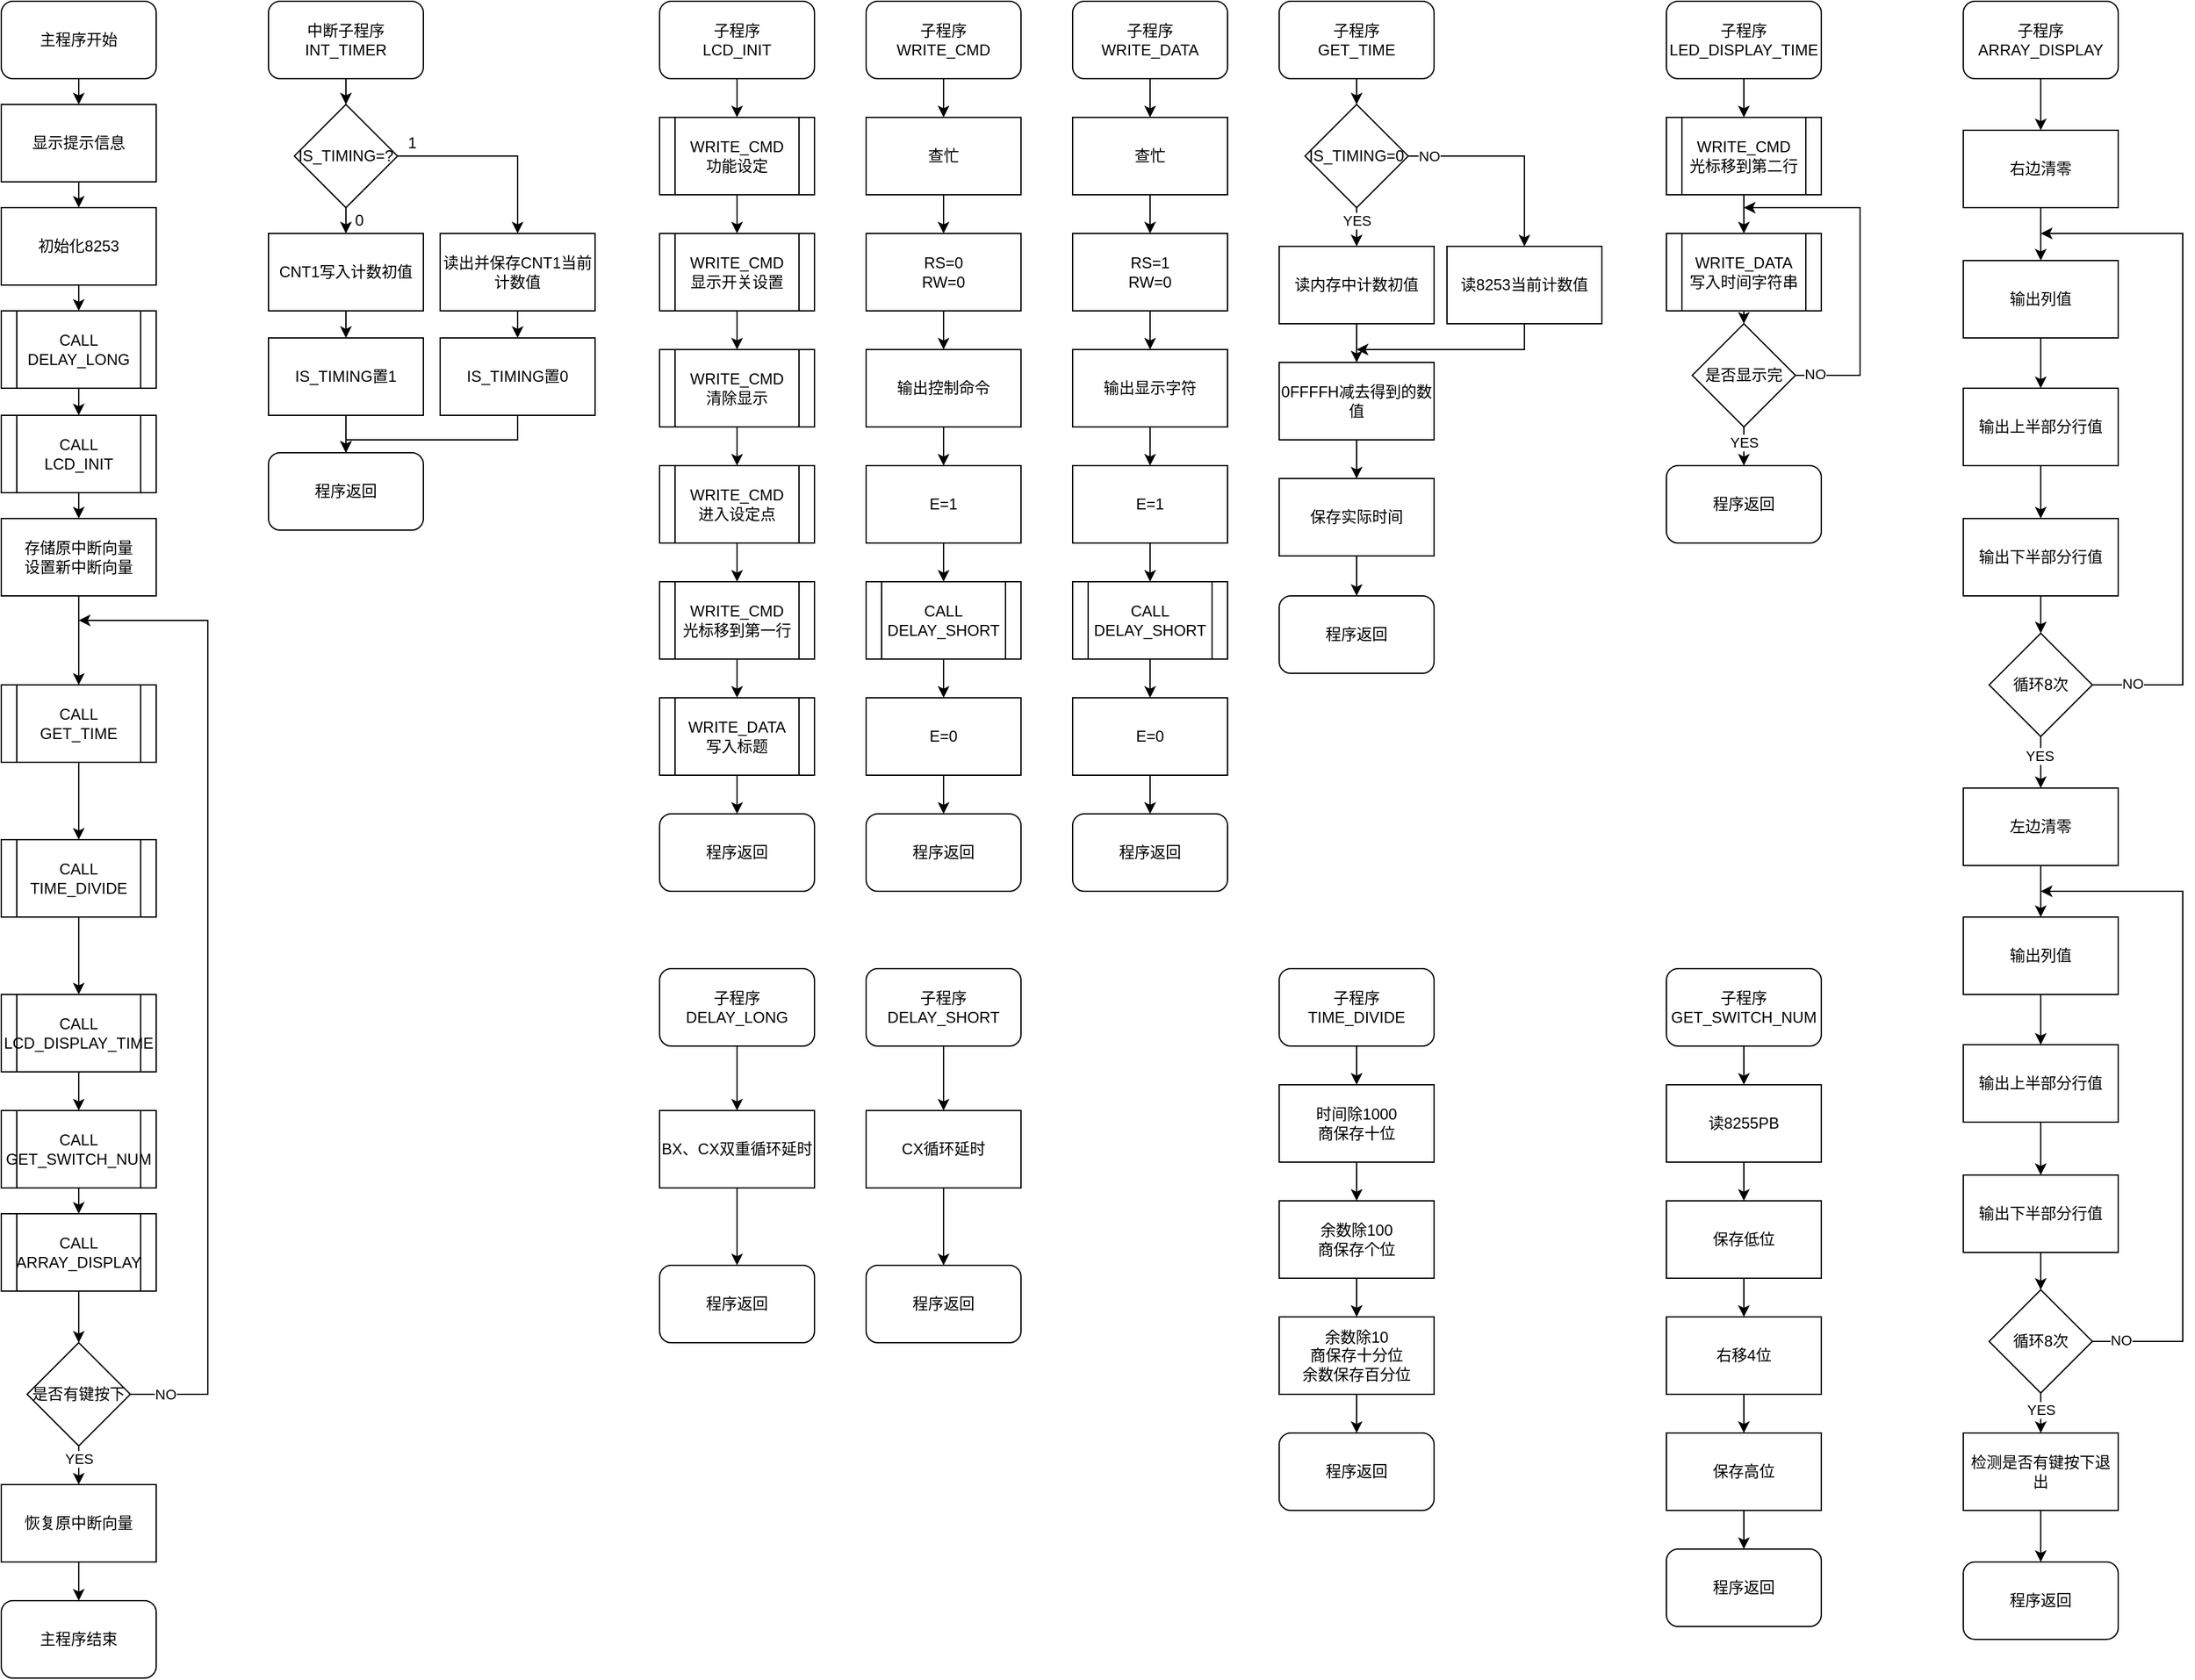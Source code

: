 <mxfile>
    <diagram id="tdLHR_q-Y1ADaZb0PNY3" name="第 1 页">
        <mxGraphModel dx="1046" dy="540" grid="1" gridSize="10" guides="1" tooltips="1" connect="1" arrows="1" fold="1" page="0" pageScale="1" pageWidth="827" pageHeight="1169" math="0" shadow="0">
            <root>
                <mxCell id="0"/>
                <mxCell id="1" parent="0"/>
                <mxCell id="116" value="" style="group" parent="1" vertex="1" connectable="0">
                    <mxGeometry x="670" y="750" width="120" height="290" as="geometry"/>
                </mxCell>
                <mxCell id="z2PgmplFq69z35TjfY-g-177" value="&lt;span&gt;子程序&lt;/span&gt;&lt;br&gt;&lt;span&gt;DELAY_SHORT&lt;/span&gt;" style="rounded=1;whiteSpace=wrap;html=1;" parent="116" vertex="1">
                    <mxGeometry width="120" height="60" as="geometry"/>
                </mxCell>
                <mxCell id="z2PgmplFq69z35TjfY-g-178" value="CX循环延时" style="rounded=0;whiteSpace=wrap;html=1;" parent="116" vertex="1">
                    <mxGeometry y="110" width="120" height="60" as="geometry"/>
                </mxCell>
                <mxCell id="z2PgmplFq69z35TjfY-g-179" style="edgeStyle=orthogonalEdgeStyle;rounded=0;orthogonalLoop=1;jettySize=auto;html=1;exitX=0.5;exitY=1;exitDx=0;exitDy=0;entryX=0.5;entryY=0;entryDx=0;entryDy=0;" parent="116" source="z2PgmplFq69z35TjfY-g-177" target="z2PgmplFq69z35TjfY-g-178" edge="1">
                    <mxGeometry relative="1" as="geometry"/>
                </mxCell>
                <mxCell id="z2PgmplFq69z35TjfY-g-182" value="&lt;span&gt;程序返回&lt;/span&gt;" style="rounded=1;whiteSpace=wrap;html=1;" parent="116" vertex="1">
                    <mxGeometry y="230" width="120" height="60" as="geometry"/>
                </mxCell>
                <mxCell id="z2PgmplFq69z35TjfY-g-183" style="edgeStyle=orthogonalEdgeStyle;rounded=0;orthogonalLoop=1;jettySize=auto;html=1;exitX=0.5;exitY=1;exitDx=0;exitDy=0;entryX=0.5;entryY=0;entryDx=0;entryDy=0;" parent="116" source="z2PgmplFq69z35TjfY-g-178" target="z2PgmplFq69z35TjfY-g-182" edge="1">
                    <mxGeometry relative="1" as="geometry"/>
                </mxCell>
                <mxCell id="117" value="" style="group" parent="1" vertex="1" connectable="0">
                    <mxGeometry x="510" y="750" width="120" height="290" as="geometry"/>
                </mxCell>
                <mxCell id="z2PgmplFq69z35TjfY-g-174" value="子程序&lt;br&gt;DELAY_LONG" style="rounded=1;whiteSpace=wrap;html=1;" parent="117" vertex="1">
                    <mxGeometry width="120" height="60" as="geometry"/>
                </mxCell>
                <mxCell id="z2PgmplFq69z35TjfY-g-175" value="BX、CX双重循环延时" style="rounded=0;whiteSpace=wrap;html=1;" parent="117" vertex="1">
                    <mxGeometry y="110" width="120" height="60" as="geometry"/>
                </mxCell>
                <mxCell id="z2PgmplFq69z35TjfY-g-176" style="edgeStyle=orthogonalEdgeStyle;rounded=0;orthogonalLoop=1;jettySize=auto;html=1;exitX=0.5;exitY=1;exitDx=0;exitDy=0;entryX=0.5;entryY=0;entryDx=0;entryDy=0;" parent="117" source="z2PgmplFq69z35TjfY-g-174" target="z2PgmplFq69z35TjfY-g-175" edge="1">
                    <mxGeometry relative="1" as="geometry"/>
                </mxCell>
                <mxCell id="z2PgmplFq69z35TjfY-g-180" value="&lt;span&gt;程序返回&lt;/span&gt;" style="rounded=1;whiteSpace=wrap;html=1;" parent="117" vertex="1">
                    <mxGeometry y="230" width="120" height="60" as="geometry"/>
                </mxCell>
                <mxCell id="z2PgmplFq69z35TjfY-g-181" style="edgeStyle=orthogonalEdgeStyle;rounded=0;orthogonalLoop=1;jettySize=auto;html=1;exitX=0.5;exitY=1;exitDx=0;exitDy=0;entryX=0.5;entryY=0;entryDx=0;entryDy=0;" parent="117" source="z2PgmplFq69z35TjfY-g-175" target="z2PgmplFq69z35TjfY-g-180" edge="1">
                    <mxGeometry relative="1" as="geometry"/>
                </mxCell>
                <mxCell id="118" value="" style="group" parent="1" vertex="1" connectable="0">
                    <mxGeometry x="990" y="750" width="120" height="420" as="geometry"/>
                </mxCell>
                <mxCell id="z2PgmplFq69z35TjfY-g-80" value="子程序&lt;br&gt;TIME_DIVIDE" style="rounded=1;whiteSpace=wrap;html=1;" parent="118" vertex="1">
                    <mxGeometry width="120" height="60" as="geometry"/>
                </mxCell>
                <mxCell id="z2PgmplFq69z35TjfY-g-81" value="时间除1000&lt;br&gt;商保存十位" style="rounded=0;whiteSpace=wrap;html=1;" parent="118" vertex="1">
                    <mxGeometry y="90" width="120" height="60" as="geometry"/>
                </mxCell>
                <mxCell id="z2PgmplFq69z35TjfY-g-82" style="edgeStyle=orthogonalEdgeStyle;rounded=0;orthogonalLoop=1;jettySize=auto;html=1;exitX=0.5;exitY=1;exitDx=0;exitDy=0;entryX=0.5;entryY=0;entryDx=0;entryDy=0;" parent="118" source="z2PgmplFq69z35TjfY-g-80" target="z2PgmplFq69z35TjfY-g-81" edge="1">
                    <mxGeometry relative="1" as="geometry"/>
                </mxCell>
                <mxCell id="z2PgmplFq69z35TjfY-g-83" value="余数除100&lt;br&gt;商保存个位" style="rounded=0;whiteSpace=wrap;html=1;" parent="118" vertex="1">
                    <mxGeometry y="180" width="120" height="60" as="geometry"/>
                </mxCell>
                <mxCell id="z2PgmplFq69z35TjfY-g-84" style="edgeStyle=orthogonalEdgeStyle;rounded=0;orthogonalLoop=1;jettySize=auto;html=1;exitX=0.5;exitY=1;exitDx=0;exitDy=0;entryX=0.5;entryY=0;entryDx=0;entryDy=0;" parent="118" source="z2PgmplFq69z35TjfY-g-81" target="z2PgmplFq69z35TjfY-g-83" edge="1">
                    <mxGeometry relative="1" as="geometry"/>
                </mxCell>
                <mxCell id="z2PgmplFq69z35TjfY-g-85" value="余数除10&lt;br&gt;商保存十分位&lt;br&gt;余数保存百分位" style="rounded=0;whiteSpace=wrap;html=1;" parent="118" vertex="1">
                    <mxGeometry y="270" width="120" height="60" as="geometry"/>
                </mxCell>
                <mxCell id="z2PgmplFq69z35TjfY-g-86" style="edgeStyle=orthogonalEdgeStyle;rounded=0;orthogonalLoop=1;jettySize=auto;html=1;exitX=0.5;exitY=1;exitDx=0;exitDy=0;entryX=0.5;entryY=0;entryDx=0;entryDy=0;" parent="118" source="z2PgmplFq69z35TjfY-g-83" target="z2PgmplFq69z35TjfY-g-85" edge="1">
                    <mxGeometry relative="1" as="geometry"/>
                </mxCell>
                <mxCell id="z2PgmplFq69z35TjfY-g-87" value="程序返回" style="rounded=1;whiteSpace=wrap;html=1;" parent="118" vertex="1">
                    <mxGeometry y="360" width="120" height="60" as="geometry"/>
                </mxCell>
                <mxCell id="z2PgmplFq69z35TjfY-g-88" style="edgeStyle=orthogonalEdgeStyle;rounded=0;orthogonalLoop=1;jettySize=auto;html=1;exitX=0.5;exitY=1;exitDx=0;exitDy=0;entryX=0.5;entryY=0;entryDx=0;entryDy=0;" parent="118" source="z2PgmplFq69z35TjfY-g-85" target="z2PgmplFq69z35TjfY-g-87" edge="1">
                    <mxGeometry relative="1" as="geometry"/>
                </mxCell>
                <mxCell id="119" value="" style="group" parent="1" vertex="1" connectable="0">
                    <mxGeometry x="1290" width="150" height="420" as="geometry"/>
                </mxCell>
                <mxCell id="z2PgmplFq69z35TjfY-g-134" value="子程序&lt;br&gt;LED_DISPLAY_TIME" style="rounded=1;whiteSpace=wrap;html=1;" parent="119" vertex="1">
                    <mxGeometry width="120" height="60" as="geometry"/>
                </mxCell>
                <mxCell id="z2PgmplFq69z35TjfY-g-135" value="&lt;span&gt;WRITE_CMD&lt;br&gt;光标移到第二行&lt;/span&gt;" style="shape=process;whiteSpace=wrap;html=1;backgroundOutline=1;" parent="119" vertex="1">
                    <mxGeometry y="90" width="120" height="60" as="geometry"/>
                </mxCell>
                <mxCell id="z2PgmplFq69z35TjfY-g-136" style="edgeStyle=orthogonalEdgeStyle;rounded=0;orthogonalLoop=1;jettySize=auto;html=1;exitX=0.5;exitY=1;exitDx=0;exitDy=0;entryX=0.5;entryY=0;entryDx=0;entryDy=0;" parent="119" source="z2PgmplFq69z35TjfY-g-134" target="z2PgmplFq69z35TjfY-g-135" edge="1">
                    <mxGeometry relative="1" as="geometry"/>
                </mxCell>
                <mxCell id="z2PgmplFq69z35TjfY-g-137" value="&lt;span&gt;WRITE_DATA&lt;br&gt;写入时间字符串&lt;/span&gt;" style="shape=process;whiteSpace=wrap;html=1;backgroundOutline=1;" parent="119" vertex="1">
                    <mxGeometry y="180" width="120" height="60" as="geometry"/>
                </mxCell>
                <mxCell id="z2PgmplFq69z35TjfY-g-138" style="edgeStyle=orthogonalEdgeStyle;rounded=0;orthogonalLoop=1;jettySize=auto;html=1;exitX=0.5;exitY=1;exitDx=0;exitDy=0;entryX=0.5;entryY=0;entryDx=0;entryDy=0;" parent="119" source="z2PgmplFq69z35TjfY-g-135" target="z2PgmplFq69z35TjfY-g-137" edge="1">
                    <mxGeometry relative="1" as="geometry"/>
                </mxCell>
                <mxCell id="z2PgmplFq69z35TjfY-g-144" style="edgeStyle=orthogonalEdgeStyle;rounded=0;orthogonalLoop=1;jettySize=auto;html=1;exitX=1;exitY=0.5;exitDx=0;exitDy=0;" parent="119" source="z2PgmplFq69z35TjfY-g-139" edge="1">
                    <mxGeometry relative="1" as="geometry">
                        <mxPoint x="60" y="160" as="targetPoint"/>
                        <Array as="points">
                            <mxPoint x="150" y="290"/>
                            <mxPoint x="150" y="160"/>
                        </Array>
                    </mxGeometry>
                </mxCell>
                <mxCell id="126" value="NO" style="edgeLabel;html=1;align=center;verticalAlign=middle;resizable=0;points=[];" vertex="1" connectable="0" parent="z2PgmplFq69z35TjfY-g-144">
                    <mxGeometry x="-0.89" y="1" relative="1" as="geometry">
                        <mxPoint as="offset"/>
                    </mxGeometry>
                </mxCell>
                <mxCell id="z2PgmplFq69z35TjfY-g-139" value="是否显示完" style="rhombus;whiteSpace=wrap;html=1;" parent="119" vertex="1">
                    <mxGeometry x="20" y="250" width="80" height="80" as="geometry"/>
                </mxCell>
                <mxCell id="z2PgmplFq69z35TjfY-g-141" style="edgeStyle=orthogonalEdgeStyle;rounded=0;orthogonalLoop=1;jettySize=auto;html=1;exitX=0.5;exitY=1;exitDx=0;exitDy=0;entryX=0.5;entryY=0;entryDx=0;entryDy=0;" parent="119" source="z2PgmplFq69z35TjfY-g-137" target="z2PgmplFq69z35TjfY-g-139" edge="1">
                    <mxGeometry relative="1" as="geometry"/>
                </mxCell>
                <mxCell id="z2PgmplFq69z35TjfY-g-140" value="&lt;span&gt;程序返回&lt;/span&gt;" style="rounded=1;whiteSpace=wrap;html=1;" parent="119" vertex="1">
                    <mxGeometry y="360" width="120" height="60" as="geometry"/>
                </mxCell>
                <mxCell id="z2PgmplFq69z35TjfY-g-142" style="edgeStyle=orthogonalEdgeStyle;rounded=0;orthogonalLoop=1;jettySize=auto;html=1;exitX=0.5;exitY=1;exitDx=0;exitDy=0;entryX=0.5;entryY=0;entryDx=0;entryDy=0;" parent="119" source="z2PgmplFq69z35TjfY-g-139" target="z2PgmplFq69z35TjfY-g-140" edge="1">
                    <mxGeometry relative="1" as="geometry"/>
                </mxCell>
                <mxCell id="z2PgmplFq69z35TjfY-g-143" value="YES" style="edgeLabel;html=1;align=center;verticalAlign=middle;resizable=0;points=[];" parent="z2PgmplFq69z35TjfY-g-142" vertex="1" connectable="0">
                    <mxGeometry x="-0.239" relative="1" as="geometry">
                        <mxPoint as="offset"/>
                    </mxGeometry>
                </mxCell>
                <mxCell id="120" value="" style="group" parent="1" vertex="1" connectable="0">
                    <mxGeometry x="990" width="250" height="521" as="geometry"/>
                </mxCell>
                <mxCell id="z2PgmplFq69z35TjfY-g-64" value="子程序&lt;br&gt;GET_TIME" style="rounded=1;whiteSpace=wrap;html=1;" parent="120" vertex="1">
                    <mxGeometry width="120" height="60" as="geometry"/>
                </mxCell>
                <mxCell id="z2PgmplFq69z35TjfY-g-65" value="&lt;span&gt;IS_TIMING=0&lt;/span&gt;" style="rhombus;whiteSpace=wrap;html=1;" parent="120" vertex="1">
                    <mxGeometry x="20" y="80" width="80" height="80" as="geometry"/>
                </mxCell>
                <mxCell id="z2PgmplFq69z35TjfY-g-66" style="edgeStyle=orthogonalEdgeStyle;rounded=0;orthogonalLoop=1;jettySize=auto;html=1;exitX=0.5;exitY=1;exitDx=0;exitDy=0;entryX=0.5;entryY=0;entryDx=0;entryDy=0;" parent="120" source="z2PgmplFq69z35TjfY-g-64" target="z2PgmplFq69z35TjfY-g-65" edge="1">
                    <mxGeometry relative="1" as="geometry"/>
                </mxCell>
                <mxCell id="z2PgmplFq69z35TjfY-g-67" value="读内存中计数初值" style="rounded=0;whiteSpace=wrap;html=1;" parent="120" vertex="1">
                    <mxGeometry y="190" width="120" height="60" as="geometry"/>
                </mxCell>
                <mxCell id="z2PgmplFq69z35TjfY-g-68" style="edgeStyle=orthogonalEdgeStyle;rounded=0;orthogonalLoop=1;jettySize=auto;html=1;exitX=0.5;exitY=1;exitDx=0;exitDy=0;entryX=0.5;entryY=0;entryDx=0;entryDy=0;" parent="120" source="z2PgmplFq69z35TjfY-g-65" target="z2PgmplFq69z35TjfY-g-67" edge="1">
                    <mxGeometry relative="1" as="geometry"/>
                </mxCell>
                <mxCell id="z2PgmplFq69z35TjfY-g-69" value="YES" style="edgeLabel;html=1;align=center;verticalAlign=middle;resizable=0;points=[];" parent="z2PgmplFq69z35TjfY-g-68" vertex="1" connectable="0">
                    <mxGeometry x="-0.328" relative="1" as="geometry">
                        <mxPoint as="offset"/>
                    </mxGeometry>
                </mxCell>
                <mxCell id="z2PgmplFq69z35TjfY-g-79" style="edgeStyle=orthogonalEdgeStyle;rounded=0;orthogonalLoop=1;jettySize=auto;html=1;exitX=0.5;exitY=1;exitDx=0;exitDy=0;" parent="120" source="z2PgmplFq69z35TjfY-g-70" edge="1">
                    <mxGeometry relative="1" as="geometry">
                        <mxPoint x="60" y="270" as="targetPoint"/>
                        <Array as="points">
                            <mxPoint x="190" y="270"/>
                        </Array>
                    </mxGeometry>
                </mxCell>
                <mxCell id="z2PgmplFq69z35TjfY-g-70" value="读8253当前计数值" style="rounded=0;whiteSpace=wrap;html=1;" parent="120" vertex="1">
                    <mxGeometry x="130" y="190" width="120" height="60" as="geometry"/>
                </mxCell>
                <mxCell id="z2PgmplFq69z35TjfY-g-71" style="edgeStyle=orthogonalEdgeStyle;rounded=0;orthogonalLoop=1;jettySize=auto;html=1;exitX=1;exitY=0.5;exitDx=0;exitDy=0;entryX=0.5;entryY=0;entryDx=0;entryDy=0;" parent="120" source="z2PgmplFq69z35TjfY-g-65" target="z2PgmplFq69z35TjfY-g-70" edge="1">
                    <mxGeometry relative="1" as="geometry"/>
                </mxCell>
                <mxCell id="z2PgmplFq69z35TjfY-g-72" value="NO" style="edgeLabel;html=1;align=center;verticalAlign=middle;resizable=0;points=[];" parent="z2PgmplFq69z35TjfY-g-71" vertex="1" connectable="0">
                    <mxGeometry x="-0.84" relative="1" as="geometry">
                        <mxPoint x="3" as="offset"/>
                    </mxGeometry>
                </mxCell>
                <mxCell id="z2PgmplFq69z35TjfY-g-73" value="0FFFFH减去得到的数值" style="rounded=0;whiteSpace=wrap;html=1;" parent="120" vertex="1">
                    <mxGeometry y="280" width="120" height="60" as="geometry"/>
                </mxCell>
                <mxCell id="z2PgmplFq69z35TjfY-g-74" style="edgeStyle=orthogonalEdgeStyle;rounded=0;orthogonalLoop=1;jettySize=auto;html=1;exitX=0.5;exitY=1;exitDx=0;exitDy=0;entryX=0.5;entryY=0;entryDx=0;entryDy=0;" parent="120" source="z2PgmplFq69z35TjfY-g-67" target="z2PgmplFq69z35TjfY-g-73" edge="1">
                    <mxGeometry relative="1" as="geometry"/>
                </mxCell>
                <mxCell id="z2PgmplFq69z35TjfY-g-75" value="保存实际时间" style="rounded=0;whiteSpace=wrap;html=1;" parent="120" vertex="1">
                    <mxGeometry y="370" width="120" height="60" as="geometry"/>
                </mxCell>
                <mxCell id="z2PgmplFq69z35TjfY-g-76" style="edgeStyle=orthogonalEdgeStyle;rounded=0;orthogonalLoop=1;jettySize=auto;html=1;exitX=0.5;exitY=1;exitDx=0;exitDy=0;entryX=0.5;entryY=0;entryDx=0;entryDy=0;" parent="120" source="z2PgmplFq69z35TjfY-g-73" target="z2PgmplFq69z35TjfY-g-75" edge="1">
                    <mxGeometry relative="1" as="geometry"/>
                </mxCell>
                <mxCell id="z2PgmplFq69z35TjfY-g-77" value="程序返回" style="rounded=1;whiteSpace=wrap;html=1;" parent="120" vertex="1">
                    <mxGeometry y="461" width="120" height="60" as="geometry"/>
                </mxCell>
                <mxCell id="z2PgmplFq69z35TjfY-g-78" style="edgeStyle=orthogonalEdgeStyle;rounded=0;orthogonalLoop=1;jettySize=auto;html=1;exitX=0.5;exitY=1;exitDx=0;exitDy=0;entryX=0.5;entryY=0;entryDx=0;entryDy=0;" parent="120" source="z2PgmplFq69z35TjfY-g-75" target="z2PgmplFq69z35TjfY-g-77" edge="1">
                    <mxGeometry relative="1" as="geometry"/>
                </mxCell>
                <mxCell id="121" value="" style="group" parent="1" vertex="1" connectable="0">
                    <mxGeometry x="207" width="253" height="410" as="geometry"/>
                </mxCell>
                <mxCell id="35" value="中断子程序&lt;br&gt;INT_TIMER" style="rounded=1;whiteSpace=wrap;html=1;" parent="121" vertex="1">
                    <mxGeometry width="120" height="60" as="geometry"/>
                </mxCell>
                <mxCell id="36" value="IS_TIMING=?" style="rhombus;whiteSpace=wrap;html=1;" parent="121" vertex="1">
                    <mxGeometry x="20" y="80" width="80" height="80" as="geometry"/>
                </mxCell>
                <mxCell id="37" style="edgeStyle=orthogonalEdgeStyle;rounded=0;orthogonalLoop=1;jettySize=auto;html=1;exitX=0.5;exitY=1;exitDx=0;exitDy=0;entryX=0.5;entryY=0;entryDx=0;entryDy=0;" parent="121" source="35" target="36" edge="1">
                    <mxGeometry relative="1" as="geometry"/>
                </mxCell>
                <mxCell id="38" value="CNT1写入计数初值" style="rounded=0;whiteSpace=wrap;html=1;" parent="121" vertex="1">
                    <mxGeometry y="180" width="120" height="60" as="geometry"/>
                </mxCell>
                <mxCell id="39" style="edgeStyle=orthogonalEdgeStyle;rounded=0;orthogonalLoop=1;jettySize=auto;html=1;exitX=0.5;exitY=1;exitDx=0;exitDy=0;entryX=0.5;entryY=0;entryDx=0;entryDy=0;" parent="121" source="36" target="38" edge="1">
                    <mxGeometry relative="1" as="geometry"/>
                </mxCell>
                <mxCell id="40" value="0" style="text;html=1;align=center;verticalAlign=middle;resizable=0;points=[];autosize=1;" parent="121" vertex="1">
                    <mxGeometry x="60" y="160" width="20" height="20" as="geometry"/>
                </mxCell>
                <mxCell id="41" value="读出并保存CNT1当前计数值" style="rounded=0;whiteSpace=wrap;html=1;" parent="121" vertex="1">
                    <mxGeometry x="133" y="180" width="120" height="60" as="geometry"/>
                </mxCell>
                <mxCell id="42" style="edgeStyle=orthogonalEdgeStyle;rounded=0;orthogonalLoop=1;jettySize=auto;html=1;exitX=1;exitY=0.5;exitDx=0;exitDy=0;entryX=0.5;entryY=0;entryDx=0;entryDy=0;" parent="121" source="36" target="41" edge="1">
                    <mxGeometry relative="1" as="geometry"/>
                </mxCell>
                <mxCell id="44" value="1" style="text;html=1;align=center;verticalAlign=middle;resizable=0;points=[];autosize=1;" parent="121" vertex="1">
                    <mxGeometry x="101" y="100" width="20" height="20" as="geometry"/>
                </mxCell>
                <mxCell id="45" value="IS_TIMING置1" style="rounded=0;whiteSpace=wrap;html=1;" parent="121" vertex="1">
                    <mxGeometry y="261" width="120" height="60" as="geometry"/>
                </mxCell>
                <mxCell id="46" style="edgeStyle=orthogonalEdgeStyle;rounded=0;orthogonalLoop=1;jettySize=auto;html=1;exitX=0.5;exitY=1;exitDx=0;exitDy=0;entryX=0.5;entryY=0;entryDx=0;entryDy=0;" parent="121" source="38" target="45" edge="1">
                    <mxGeometry relative="1" as="geometry"/>
                </mxCell>
                <mxCell id="47" value="IS_TIMING置0" style="rounded=0;whiteSpace=wrap;html=1;" parent="121" vertex="1">
                    <mxGeometry x="133" y="261" width="120" height="60" as="geometry"/>
                </mxCell>
                <mxCell id="48" style="edgeStyle=orthogonalEdgeStyle;rounded=0;orthogonalLoop=1;jettySize=auto;html=1;exitX=0.5;exitY=1;exitDx=0;exitDy=0;entryX=0.5;entryY=0;entryDx=0;entryDy=0;" parent="121" source="41" target="47" edge="1">
                    <mxGeometry relative="1" as="geometry"/>
                </mxCell>
                <mxCell id="49" value="程序返回" style="rounded=1;whiteSpace=wrap;html=1;" parent="121" vertex="1">
                    <mxGeometry y="350" width="120" height="60" as="geometry"/>
                </mxCell>
                <mxCell id="50" style="edgeStyle=orthogonalEdgeStyle;rounded=0;orthogonalLoop=1;jettySize=auto;html=1;exitX=0.5;exitY=1;exitDx=0;exitDy=0;entryX=0.5;entryY=0;entryDx=0;entryDy=0;" parent="121" source="45" target="49" edge="1">
                    <mxGeometry relative="1" as="geometry"/>
                </mxCell>
                <mxCell id="53" style="edgeStyle=orthogonalEdgeStyle;rounded=0;orthogonalLoop=1;jettySize=auto;html=1;exitX=0.5;exitY=1;exitDx=0;exitDy=0;entryX=0.5;entryY=0;entryDx=0;entryDy=0;" parent="121" source="47" target="49" edge="1">
                    <mxGeometry relative="1" as="geometry">
                        <mxPoint x="63" y="340" as="targetPoint"/>
                        <Array as="points">
                            <mxPoint x="193" y="340"/>
                            <mxPoint x="60" y="340"/>
                        </Array>
                    </mxGeometry>
                </mxCell>
                <mxCell id="122" value="" style="group" parent="1" vertex="1" connectable="0">
                    <mxGeometry width="160" height="1300" as="geometry"/>
                </mxCell>
                <mxCell id="79" value="CALL&lt;br&gt;GET_TIME" style="shape=process;whiteSpace=wrap;html=1;backgroundOutline=1;" parent="122" vertex="1">
                    <mxGeometry y="530" width="120" height="60" as="geometry"/>
                </mxCell>
                <mxCell id="81" value="CALL&lt;br&gt;TIME_DIVIDE" style="shape=process;whiteSpace=wrap;html=1;backgroundOutline=1;" parent="122" vertex="1">
                    <mxGeometry y="650" width="120" height="60" as="geometry"/>
                </mxCell>
                <mxCell id="78" style="edgeStyle=orthogonalEdgeStyle;rounded=0;orthogonalLoop=1;jettySize=auto;html=1;exitX=0.5;exitY=1;exitDx=0;exitDy=0;entryX=0.5;entryY=0;entryDx=0;entryDy=0;" parent="122" source="79" target="81" edge="1">
                    <mxGeometry relative="1" as="geometry"/>
                </mxCell>
                <mxCell id="82" value="CALL&lt;br&gt;LCD_DISPLAY_TIME" style="shape=process;whiteSpace=wrap;html=1;backgroundOutline=1;" parent="122" vertex="1">
                    <mxGeometry y="770" width="120" height="60" as="geometry"/>
                </mxCell>
                <mxCell id="80" style="edgeStyle=orthogonalEdgeStyle;rounded=0;orthogonalLoop=1;jettySize=auto;html=1;exitX=0.5;exitY=1;exitDx=0;exitDy=0;entryX=0.5;entryY=0;entryDx=0;entryDy=0;" parent="122" source="81" target="82" edge="1">
                    <mxGeometry relative="1" as="geometry"/>
                </mxCell>
                <mxCell id="2" value="主程序开始" style="rounded=1;whiteSpace=wrap;html=1;" parent="122" vertex="1">
                    <mxGeometry width="120" height="60" as="geometry"/>
                </mxCell>
                <mxCell id="3" value="显示提示信息" style="rounded=0;whiteSpace=wrap;html=1;" parent="122" vertex="1">
                    <mxGeometry y="80" width="120" height="60" as="geometry"/>
                </mxCell>
                <mxCell id="4" style="edgeStyle=orthogonalEdgeStyle;rounded=0;orthogonalLoop=1;jettySize=auto;html=1;exitX=0.5;exitY=1;exitDx=0;exitDy=0;entryX=0.5;entryY=0;entryDx=0;entryDy=0;" parent="122" source="2" target="3" edge="1">
                    <mxGeometry as="geometry"/>
                </mxCell>
                <mxCell id="5" value="初始化8253" style="rounded=0;whiteSpace=wrap;html=1;" parent="122" vertex="1">
                    <mxGeometry y="160" width="120" height="60" as="geometry"/>
                </mxCell>
                <mxCell id="6" style="edgeStyle=orthogonalEdgeStyle;rounded=0;orthogonalLoop=1;jettySize=auto;html=1;exitX=0.5;exitY=1;exitDx=0;exitDy=0;entryX=0.5;entryY=0;entryDx=0;entryDy=0;" parent="122" source="3" target="5" edge="1">
                    <mxGeometry as="geometry"/>
                </mxCell>
                <mxCell id="7" value="CALL&lt;br&gt;LCD_INIT" style="shape=process;whiteSpace=wrap;html=1;backgroundOutline=1;" parent="122" vertex="1">
                    <mxGeometry y="321" width="120" height="60" as="geometry"/>
                </mxCell>
                <mxCell id="9" value="存储原中断向量&lt;br&gt;设置新中断向量" style="rounded=0;whiteSpace=wrap;html=1;" parent="122" vertex="1">
                    <mxGeometry y="401" width="120" height="60" as="geometry"/>
                </mxCell>
                <mxCell id="10" style="edgeStyle=orthogonalEdgeStyle;rounded=0;orthogonalLoop=1;jettySize=auto;html=1;exitX=0.5;exitY=1;exitDx=0;exitDy=0;entryX=0.5;entryY=0;entryDx=0;entryDy=0;" parent="122" source="7" target="9" edge="1">
                    <mxGeometry as="geometry"/>
                </mxCell>
                <mxCell id="17" style="edgeStyle=orthogonalEdgeStyle;rounded=0;orthogonalLoop=1;jettySize=auto;html=1;exitX=0.5;exitY=1;exitDx=0;exitDy=0;entryX=0.5;entryY=0;entryDx=0;entryDy=0;" parent="122" source="13" target="7" edge="1">
                    <mxGeometry as="geometry"/>
                </mxCell>
                <mxCell id="13" value="CALL&lt;br&gt;DELAY_LONG" style="shape=process;whiteSpace=wrap;html=1;backgroundOutline=1;" parent="122" vertex="1">
                    <mxGeometry y="240" width="120" height="60" as="geometry"/>
                </mxCell>
                <mxCell id="16" style="edgeStyle=orthogonalEdgeStyle;rounded=0;orthogonalLoop=1;jettySize=auto;html=1;exitX=0.5;exitY=1;exitDx=0;exitDy=0;entryX=0.5;entryY=0;entryDx=0;entryDy=0;" parent="122" source="5" target="13" edge="1">
                    <mxGeometry as="geometry"/>
                </mxCell>
                <mxCell id="22" value="&lt;span&gt;CALL&lt;br&gt;GET_SWITCH_NUM&lt;br&gt;&lt;/span&gt;" style="shape=process;whiteSpace=wrap;html=1;backgroundOutline=1;" parent="122" vertex="1">
                    <mxGeometry y="860" width="120" height="60" as="geometry"/>
                </mxCell>
                <mxCell id="83" style="edgeStyle=orthogonalEdgeStyle;rounded=0;orthogonalLoop=1;jettySize=auto;html=1;exitX=0.5;exitY=1;exitDx=0;exitDy=0;entryX=0.5;entryY=0;entryDx=0;entryDy=0;" parent="122" source="82" target="22" edge="1">
                    <mxGeometry relative="1" as="geometry"/>
                </mxCell>
                <mxCell id="12" style="edgeStyle=orthogonalEdgeStyle;rounded=0;orthogonalLoop=1;jettySize=auto;html=1;exitX=0.5;exitY=1;exitDx=0;exitDy=0;entryX=0.5;entryY=0;entryDx=0;entryDy=0;" parent="122" source="9" target="79" edge="1">
                    <mxGeometry as="geometry">
                        <mxPoint x="60" y="520" as="targetPoint"/>
                    </mxGeometry>
                </mxCell>
                <mxCell id="24" value="CALL&lt;span&gt;&lt;br&gt;ARRAY_DISPLAY&lt;br&gt;&lt;/span&gt;" style="shape=process;whiteSpace=wrap;html=1;backgroundOutline=1;" parent="122" vertex="1">
                    <mxGeometry y="940" width="120" height="60" as="geometry"/>
                </mxCell>
                <mxCell id="25" style="edgeStyle=orthogonalEdgeStyle;rounded=0;orthogonalLoop=1;jettySize=auto;html=1;exitX=0.5;exitY=1;exitDx=0;exitDy=0;entryX=0.5;entryY=0;entryDx=0;entryDy=0;" parent="122" source="22" target="24" edge="1">
                    <mxGeometry y="350" as="geometry"/>
                </mxCell>
                <mxCell id="33" style="edgeStyle=orthogonalEdgeStyle;rounded=0;orthogonalLoop=1;jettySize=auto;html=1;exitX=1;exitY=0.5;exitDx=0;exitDy=0;" parent="122" source="26" edge="1">
                    <mxGeometry as="geometry">
                        <mxPoint x="60" y="480" as="targetPoint"/>
                        <Array as="points">
                            <mxPoint x="160" y="1080"/>
                            <mxPoint x="160" y="480"/>
                        </Array>
                    </mxGeometry>
                </mxCell>
                <mxCell id="34" value="NO" style="edgeLabel;html=1;align=center;verticalAlign=middle;resizable=0;points=[];" parent="33" vertex="1" connectable="0">
                    <mxGeometry x="-0.93" relative="1" as="geometry">
                        <mxPoint as="offset"/>
                    </mxGeometry>
                </mxCell>
                <mxCell id="26" value="是否有键按下" style="rhombus;whiteSpace=wrap;html=1;" parent="122" vertex="1">
                    <mxGeometry x="20" y="1040" width="80" height="80" as="geometry"/>
                </mxCell>
                <mxCell id="27" style="edgeStyle=orthogonalEdgeStyle;rounded=0;orthogonalLoop=1;jettySize=auto;html=1;exitX=0.5;exitY=1;exitDx=0;exitDy=0;entryX=0.5;entryY=0;entryDx=0;entryDy=0;" parent="122" source="24" target="26" edge="1">
                    <mxGeometry y="350" as="geometry"/>
                </mxCell>
                <mxCell id="28" value="恢复原中断向量" style="rounded=0;whiteSpace=wrap;html=1;" parent="122" vertex="1">
                    <mxGeometry y="1150" width="120" height="60" as="geometry"/>
                </mxCell>
                <mxCell id="29" style="edgeStyle=orthogonalEdgeStyle;rounded=0;orthogonalLoop=1;jettySize=auto;html=1;exitX=0.5;exitY=1;exitDx=0;exitDy=0;entryX=0.5;entryY=0;entryDx=0;entryDy=0;" parent="122" source="26" target="28" edge="1">
                    <mxGeometry y="350" as="geometry">
                        <Array as="points">
                            <mxPoint x="60" y="1130"/>
                            <mxPoint x="60" y="1130"/>
                        </Array>
                    </mxGeometry>
                </mxCell>
                <mxCell id="30" value="YES" style="edgeLabel;html=1;align=center;verticalAlign=middle;resizable=0;points=[];" parent="29" vertex="1" connectable="0">
                    <mxGeometry x="-0.338" relative="1" as="geometry">
                        <mxPoint as="offset"/>
                    </mxGeometry>
                </mxCell>
                <mxCell id="31" value="主程序结束" style="rounded=1;whiteSpace=wrap;html=1;" parent="122" vertex="1">
                    <mxGeometry y="1240" width="120" height="60" as="geometry"/>
                </mxCell>
                <mxCell id="32" style="edgeStyle=orthogonalEdgeStyle;rounded=0;orthogonalLoop=1;jettySize=auto;html=1;exitX=0.5;exitY=1;exitDx=0;exitDy=0;entryX=0.5;entryY=0;entryDx=0;entryDy=0;" parent="122" source="28" target="31" edge="1">
                    <mxGeometry y="350" as="geometry"/>
                </mxCell>
                <mxCell id="123" value="" style="group" parent="1" vertex="1" connectable="0">
                    <mxGeometry x="510" width="440" height="690" as="geometry"/>
                </mxCell>
                <mxCell id="z2PgmplFq69z35TjfY-g-89" value="子程序&lt;br&gt;LCD_INIT" style="rounded=1;whiteSpace=wrap;html=1;" parent="123" vertex="1">
                    <mxGeometry width="120" height="60" as="geometry"/>
                </mxCell>
                <mxCell id="z2PgmplFq69z35TjfY-g-90" value="WRITE_CMD&lt;br&gt;功能设定" style="shape=process;whiteSpace=wrap;html=1;backgroundOutline=1;" parent="123" vertex="1">
                    <mxGeometry y="90" width="120" height="60" as="geometry"/>
                </mxCell>
                <mxCell id="z2PgmplFq69z35TjfY-g-91" style="edgeStyle=orthogonalEdgeStyle;rounded=0;orthogonalLoop=1;jettySize=auto;html=1;exitX=0.5;exitY=1;exitDx=0;exitDy=0;entryX=0.5;entryY=0;entryDx=0;entryDy=0;" parent="123" source="z2PgmplFq69z35TjfY-g-89" target="z2PgmplFq69z35TjfY-g-90" edge="1">
                    <mxGeometry relative="1" as="geometry"/>
                </mxCell>
                <mxCell id="z2PgmplFq69z35TjfY-g-92" value="&lt;span&gt;WRITE_CMD&lt;br&gt;显示开关设置&lt;br&gt;&lt;/span&gt;" style="shape=process;whiteSpace=wrap;html=1;backgroundOutline=1;" parent="123" vertex="1">
                    <mxGeometry y="180" width="120" height="60" as="geometry"/>
                </mxCell>
                <mxCell id="z2PgmplFq69z35TjfY-g-93" style="edgeStyle=orthogonalEdgeStyle;rounded=0;orthogonalLoop=1;jettySize=auto;html=1;exitX=0.5;exitY=1;exitDx=0;exitDy=0;entryX=0.5;entryY=0;entryDx=0;entryDy=0;" parent="123" source="z2PgmplFq69z35TjfY-g-90" target="z2PgmplFq69z35TjfY-g-92" edge="1">
                    <mxGeometry relative="1" as="geometry"/>
                </mxCell>
                <mxCell id="z2PgmplFq69z35TjfY-g-94" value="&lt;span&gt;WRITE_CMD&lt;br&gt;清除显示&lt;br&gt;&lt;/span&gt;" style="shape=process;whiteSpace=wrap;html=1;backgroundOutline=1;" parent="123" vertex="1">
                    <mxGeometry y="270" width="120" height="60" as="geometry"/>
                </mxCell>
                <mxCell id="z2PgmplFq69z35TjfY-g-95" style="edgeStyle=orthogonalEdgeStyle;rounded=0;orthogonalLoop=1;jettySize=auto;html=1;exitX=0.5;exitY=1;exitDx=0;exitDy=0;entryX=0.5;entryY=0;entryDx=0;entryDy=0;" parent="123" source="z2PgmplFq69z35TjfY-g-92" target="z2PgmplFq69z35TjfY-g-94" edge="1">
                    <mxGeometry relative="1" as="geometry"/>
                </mxCell>
                <mxCell id="z2PgmplFq69z35TjfY-g-96" value="&lt;span&gt;WRITE_CMD&lt;br&gt;进入设定点&lt;br&gt;&lt;/span&gt;" style="shape=process;whiteSpace=wrap;html=1;backgroundOutline=1;" parent="123" vertex="1">
                    <mxGeometry y="360" width="120" height="60" as="geometry"/>
                </mxCell>
                <mxCell id="z2PgmplFq69z35TjfY-g-97" style="edgeStyle=orthogonalEdgeStyle;rounded=0;orthogonalLoop=1;jettySize=auto;html=1;exitX=0.5;exitY=1;exitDx=0;exitDy=0;entryX=0.5;entryY=0;entryDx=0;entryDy=0;" parent="123" source="z2PgmplFq69z35TjfY-g-94" target="z2PgmplFq69z35TjfY-g-96" edge="1">
                    <mxGeometry relative="1" as="geometry"/>
                </mxCell>
                <mxCell id="z2PgmplFq69z35TjfY-g-98" value="&lt;span&gt;WRITE_CMD&lt;br&gt;光标移到第一行&lt;br&gt;&lt;/span&gt;" style="shape=process;whiteSpace=wrap;html=1;backgroundOutline=1;" parent="123" vertex="1">
                    <mxGeometry y="450" width="120" height="60" as="geometry"/>
                </mxCell>
                <mxCell id="z2PgmplFq69z35TjfY-g-99" style="edgeStyle=orthogonalEdgeStyle;rounded=0;orthogonalLoop=1;jettySize=auto;html=1;exitX=0.5;exitY=1;exitDx=0;exitDy=0;entryX=0.5;entryY=0;entryDx=0;entryDy=0;" parent="123" source="z2PgmplFq69z35TjfY-g-96" target="z2PgmplFq69z35TjfY-g-98" edge="1">
                    <mxGeometry relative="1" as="geometry"/>
                </mxCell>
                <mxCell id="z2PgmplFq69z35TjfY-g-100" value="&lt;span&gt;WRITE_DATA&lt;br&gt;写入标题&lt;br&gt;&lt;/span&gt;" style="shape=process;whiteSpace=wrap;html=1;backgroundOutline=1;" parent="123" vertex="1">
                    <mxGeometry y="540" width="120" height="60" as="geometry"/>
                </mxCell>
                <mxCell id="z2PgmplFq69z35TjfY-g-101" style="edgeStyle=orthogonalEdgeStyle;rounded=0;orthogonalLoop=1;jettySize=auto;html=1;exitX=0.5;exitY=1;exitDx=0;exitDy=0;entryX=0.5;entryY=0;entryDx=0;entryDy=0;" parent="123" source="z2PgmplFq69z35TjfY-g-98" target="z2PgmplFq69z35TjfY-g-100" edge="1">
                    <mxGeometry relative="1" as="geometry"/>
                </mxCell>
                <mxCell id="z2PgmplFq69z35TjfY-g-102" value="程序返回" style="rounded=1;whiteSpace=wrap;html=1;" parent="123" vertex="1">
                    <mxGeometry y="630" width="120" height="60" as="geometry"/>
                </mxCell>
                <mxCell id="z2PgmplFq69z35TjfY-g-103" style="edgeStyle=orthogonalEdgeStyle;rounded=0;orthogonalLoop=1;jettySize=auto;html=1;exitX=0.5;exitY=1;exitDx=0;exitDy=0;entryX=0.5;entryY=0;entryDx=0;entryDy=0;" parent="123" source="z2PgmplFq69z35TjfY-g-100" target="z2PgmplFq69z35TjfY-g-102" edge="1">
                    <mxGeometry relative="1" as="geometry"/>
                </mxCell>
                <mxCell id="z2PgmplFq69z35TjfY-g-104" value="子程序&lt;br&gt;WRITE_CMD" style="rounded=1;whiteSpace=wrap;html=1;" parent="123" vertex="1">
                    <mxGeometry x="160" width="120" height="60" as="geometry"/>
                </mxCell>
                <mxCell id="z2PgmplFq69z35TjfY-g-107" value="RS=0&lt;br&gt;RW=0" style="rounded=0;whiteSpace=wrap;html=1;" parent="123" vertex="1">
                    <mxGeometry x="160" y="180" width="120" height="60" as="geometry"/>
                </mxCell>
                <mxCell id="z2PgmplFq69z35TjfY-g-109" value="输出控制命令" style="rounded=0;whiteSpace=wrap;html=1;" parent="123" vertex="1">
                    <mxGeometry x="160" y="270" width="120" height="60" as="geometry"/>
                </mxCell>
                <mxCell id="z2PgmplFq69z35TjfY-g-110" style="edgeStyle=orthogonalEdgeStyle;rounded=0;orthogonalLoop=1;jettySize=auto;html=1;exitX=0.5;exitY=1;exitDx=0;exitDy=0;entryX=0.5;entryY=0;entryDx=0;entryDy=0;" parent="123" source="z2PgmplFq69z35TjfY-g-107" target="z2PgmplFq69z35TjfY-g-109" edge="1">
                    <mxGeometry relative="1" as="geometry"/>
                </mxCell>
                <mxCell id="z2PgmplFq69z35TjfY-g-111" value="E=1" style="rounded=0;whiteSpace=wrap;html=1;" parent="123" vertex="1">
                    <mxGeometry x="160" y="360" width="120" height="60" as="geometry"/>
                </mxCell>
                <mxCell id="z2PgmplFq69z35TjfY-g-112" style="edgeStyle=orthogonalEdgeStyle;rounded=0;orthogonalLoop=1;jettySize=auto;html=1;exitX=0.5;exitY=1;exitDx=0;exitDy=0;entryX=0.5;entryY=0;entryDx=0;entryDy=0;" parent="123" source="z2PgmplFq69z35TjfY-g-109" target="z2PgmplFq69z35TjfY-g-111" edge="1">
                    <mxGeometry relative="1" as="geometry"/>
                </mxCell>
                <mxCell id="z2PgmplFq69z35TjfY-g-113" value="CALL&lt;br&gt;DELAY_SHORT" style="shape=process;whiteSpace=wrap;html=1;backgroundOutline=1;" parent="123" vertex="1">
                    <mxGeometry x="160" y="450" width="120" height="60" as="geometry"/>
                </mxCell>
                <mxCell id="z2PgmplFq69z35TjfY-g-114" style="edgeStyle=orthogonalEdgeStyle;rounded=0;orthogonalLoop=1;jettySize=auto;html=1;exitX=0.5;exitY=1;exitDx=0;exitDy=0;entryX=0.5;entryY=0;entryDx=0;entryDy=0;" parent="123" source="z2PgmplFq69z35TjfY-g-111" target="z2PgmplFq69z35TjfY-g-113" edge="1">
                    <mxGeometry relative="1" as="geometry"/>
                </mxCell>
                <mxCell id="z2PgmplFq69z35TjfY-g-115" value="E=0" style="rounded=0;whiteSpace=wrap;html=1;" parent="123" vertex="1">
                    <mxGeometry x="160" y="540" width="120" height="60" as="geometry"/>
                </mxCell>
                <mxCell id="z2PgmplFq69z35TjfY-g-116" style="edgeStyle=orthogonalEdgeStyle;rounded=0;orthogonalLoop=1;jettySize=auto;html=1;exitX=0.5;exitY=1;exitDx=0;exitDy=0;entryX=0.5;entryY=0;entryDx=0;entryDy=0;" parent="123" source="z2PgmplFq69z35TjfY-g-113" target="z2PgmplFq69z35TjfY-g-115" edge="1">
                    <mxGeometry relative="1" as="geometry"/>
                </mxCell>
                <mxCell id="z2PgmplFq69z35TjfY-g-117" value="&lt;span&gt;程序返回&lt;/span&gt;" style="rounded=1;whiteSpace=wrap;html=1;" parent="123" vertex="1">
                    <mxGeometry x="160" y="630" width="120" height="60" as="geometry"/>
                </mxCell>
                <mxCell id="z2PgmplFq69z35TjfY-g-118" style="edgeStyle=orthogonalEdgeStyle;rounded=0;orthogonalLoop=1;jettySize=auto;html=1;exitX=0.5;exitY=1;exitDx=0;exitDy=0;entryX=0.5;entryY=0;entryDx=0;entryDy=0;" parent="123" source="z2PgmplFq69z35TjfY-g-115" target="z2PgmplFq69z35TjfY-g-117" edge="1">
                    <mxGeometry relative="1" as="geometry"/>
                </mxCell>
                <mxCell id="z2PgmplFq69z35TjfY-g-120" value="子程序&lt;br&gt;WRITE_DATA" style="rounded=1;whiteSpace=wrap;html=1;" parent="123" vertex="1">
                    <mxGeometry x="320" width="120" height="60" as="geometry"/>
                </mxCell>
                <mxCell id="z2PgmplFq69z35TjfY-g-124" value="RS=1&lt;br&gt;RW=0" style="rounded=0;whiteSpace=wrap;html=1;" parent="123" vertex="1">
                    <mxGeometry x="320" y="180" width="120" height="60" as="geometry"/>
                </mxCell>
                <mxCell id="z2PgmplFq69z35TjfY-g-126" value="输出显示字符" style="rounded=0;whiteSpace=wrap;html=1;" parent="123" vertex="1">
                    <mxGeometry x="320" y="270" width="120" height="60" as="geometry"/>
                </mxCell>
                <mxCell id="z2PgmplFq69z35TjfY-g-123" style="edgeStyle=orthogonalEdgeStyle;rounded=0;orthogonalLoop=1;jettySize=auto;html=1;exitX=0.5;exitY=1;exitDx=0;exitDy=0;entryX=0.5;entryY=0;entryDx=0;entryDy=0;" parent="123" source="z2PgmplFq69z35TjfY-g-124" target="z2PgmplFq69z35TjfY-g-126" edge="1">
                    <mxGeometry relative="1" as="geometry"/>
                </mxCell>
                <mxCell id="z2PgmplFq69z35TjfY-g-128" value="E=1" style="rounded=0;whiteSpace=wrap;html=1;" parent="123" vertex="1">
                    <mxGeometry x="320" y="360" width="120" height="60" as="geometry"/>
                </mxCell>
                <mxCell id="z2PgmplFq69z35TjfY-g-125" style="edgeStyle=orthogonalEdgeStyle;rounded=0;orthogonalLoop=1;jettySize=auto;html=1;exitX=0.5;exitY=1;exitDx=0;exitDy=0;entryX=0.5;entryY=0;entryDx=0;entryDy=0;" parent="123" source="z2PgmplFq69z35TjfY-g-126" target="z2PgmplFq69z35TjfY-g-128" edge="1">
                    <mxGeometry relative="1" as="geometry"/>
                </mxCell>
                <mxCell id="z2PgmplFq69z35TjfY-g-130" value="CALL&lt;br&gt;DELAY_SHORT" style="shape=process;whiteSpace=wrap;html=1;backgroundOutline=1;" parent="123" vertex="1">
                    <mxGeometry x="320" y="450" width="120" height="60" as="geometry"/>
                </mxCell>
                <mxCell id="z2PgmplFq69z35TjfY-g-127" style="edgeStyle=orthogonalEdgeStyle;rounded=0;orthogonalLoop=1;jettySize=auto;html=1;exitX=0.5;exitY=1;exitDx=0;exitDy=0;entryX=0.5;entryY=0;entryDx=0;entryDy=0;" parent="123" source="z2PgmplFq69z35TjfY-g-128" target="z2PgmplFq69z35TjfY-g-130" edge="1">
                    <mxGeometry relative="1" as="geometry"/>
                </mxCell>
                <mxCell id="z2PgmplFq69z35TjfY-g-132" value="E=0" style="rounded=0;whiteSpace=wrap;html=1;" parent="123" vertex="1">
                    <mxGeometry x="320" y="540" width="120" height="60" as="geometry"/>
                </mxCell>
                <mxCell id="z2PgmplFq69z35TjfY-g-129" style="edgeStyle=orthogonalEdgeStyle;rounded=0;orthogonalLoop=1;jettySize=auto;html=1;exitX=0.5;exitY=1;exitDx=0;exitDy=0;entryX=0.5;entryY=0;entryDx=0;entryDy=0;" parent="123" source="z2PgmplFq69z35TjfY-g-130" target="z2PgmplFq69z35TjfY-g-132" edge="1">
                    <mxGeometry relative="1" as="geometry"/>
                </mxCell>
                <mxCell id="z2PgmplFq69z35TjfY-g-133" value="&lt;span&gt;程序返回&lt;/span&gt;" style="rounded=1;whiteSpace=wrap;html=1;" parent="123" vertex="1">
                    <mxGeometry x="320" y="630" width="120" height="60" as="geometry"/>
                </mxCell>
                <mxCell id="z2PgmplFq69z35TjfY-g-131" style="edgeStyle=orthogonalEdgeStyle;rounded=0;orthogonalLoop=1;jettySize=auto;html=1;exitX=0.5;exitY=1;exitDx=0;exitDy=0;entryX=0.5;entryY=0;entryDx=0;entryDy=0;" parent="123" source="z2PgmplFq69z35TjfY-g-132" target="z2PgmplFq69z35TjfY-g-133" edge="1">
                    <mxGeometry relative="1" as="geometry"/>
                </mxCell>
                <mxCell id="66" style="edgeStyle=orthogonalEdgeStyle;rounded=0;orthogonalLoop=1;jettySize=auto;html=1;exitX=0.5;exitY=1;exitDx=0;exitDy=0;entryX=0.5;entryY=0;entryDx=0;entryDy=0;" parent="123" source="64" target="z2PgmplFq69z35TjfY-g-107" edge="1">
                    <mxGeometry relative="1" as="geometry"/>
                </mxCell>
                <mxCell id="64" value="查忙" style="rounded=0;whiteSpace=wrap;html=1;" parent="123" vertex="1">
                    <mxGeometry x="160" y="90" width="120" height="60" as="geometry"/>
                </mxCell>
                <mxCell id="65" style="edgeStyle=orthogonalEdgeStyle;rounded=0;orthogonalLoop=1;jettySize=auto;html=1;exitX=0.5;exitY=1;exitDx=0;exitDy=0;entryX=0.5;entryY=0;entryDx=0;entryDy=0;" parent="123" source="z2PgmplFq69z35TjfY-g-104" target="64" edge="1">
                    <mxGeometry relative="1" as="geometry"/>
                </mxCell>
                <mxCell id="69" style="edgeStyle=orthogonalEdgeStyle;rounded=0;orthogonalLoop=1;jettySize=auto;html=1;exitX=0.5;exitY=1;exitDx=0;exitDy=0;entryX=0.5;entryY=0;entryDx=0;entryDy=0;" parent="123" source="67" target="z2PgmplFq69z35TjfY-g-124" edge="1">
                    <mxGeometry relative="1" as="geometry"/>
                </mxCell>
                <mxCell id="67" value="查忙" style="rounded=0;whiteSpace=wrap;html=1;" parent="123" vertex="1">
                    <mxGeometry x="320" y="90" width="120" height="60" as="geometry"/>
                </mxCell>
                <mxCell id="68" style="edgeStyle=orthogonalEdgeStyle;rounded=0;orthogonalLoop=1;jettySize=auto;html=1;exitX=0.5;exitY=1;exitDx=0;exitDy=0;entryX=0.5;entryY=0;entryDx=0;entryDy=0;" parent="123" source="z2PgmplFq69z35TjfY-g-120" target="67" edge="1">
                    <mxGeometry relative="1" as="geometry"/>
                </mxCell>
                <mxCell id="124" value="" style="group" parent="1" vertex="1" connectable="0">
                    <mxGeometry x="1290" y="750" width="120" height="510" as="geometry"/>
                </mxCell>
                <mxCell id="z2PgmplFq69z35TjfY-g-184" value="子程序&lt;br&gt;GET_SWITCH_NUM" style="rounded=1;whiteSpace=wrap;html=1;" parent="124" vertex="1">
                    <mxGeometry width="120" height="60" as="geometry"/>
                </mxCell>
                <mxCell id="z2PgmplFq69z35TjfY-g-185" value="读8255PB" style="rounded=0;whiteSpace=wrap;html=1;" parent="124" vertex="1">
                    <mxGeometry y="90" width="120" height="60" as="geometry"/>
                </mxCell>
                <mxCell id="z2PgmplFq69z35TjfY-g-186" style="edgeStyle=orthogonalEdgeStyle;rounded=0;orthogonalLoop=1;jettySize=auto;html=1;exitX=0.5;exitY=1;exitDx=0;exitDy=0;entryX=0.5;entryY=0;entryDx=0;entryDy=0;" parent="124" source="z2PgmplFq69z35TjfY-g-184" target="z2PgmplFq69z35TjfY-g-185" edge="1">
                    <mxGeometry relative="1" as="geometry"/>
                </mxCell>
                <mxCell id="z2PgmplFq69z35TjfY-g-187" value="保存低位" style="rounded=0;whiteSpace=wrap;html=1;" parent="124" vertex="1">
                    <mxGeometry y="180" width="120" height="60" as="geometry"/>
                </mxCell>
                <mxCell id="z2PgmplFq69z35TjfY-g-188" style="edgeStyle=orthogonalEdgeStyle;rounded=0;orthogonalLoop=1;jettySize=auto;html=1;exitX=0.5;exitY=1;exitDx=0;exitDy=0;entryX=0.5;entryY=0;entryDx=0;entryDy=0;" parent="124" source="z2PgmplFq69z35TjfY-g-185" target="z2PgmplFq69z35TjfY-g-187" edge="1">
                    <mxGeometry relative="1" as="geometry"/>
                </mxCell>
                <mxCell id="z2PgmplFq69z35TjfY-g-189" value="右移4位" style="rounded=0;whiteSpace=wrap;html=1;" parent="124" vertex="1">
                    <mxGeometry y="270" width="120" height="60" as="geometry"/>
                </mxCell>
                <mxCell id="z2PgmplFq69z35TjfY-g-190" style="edgeStyle=orthogonalEdgeStyle;rounded=0;orthogonalLoop=1;jettySize=auto;html=1;exitX=0.5;exitY=1;exitDx=0;exitDy=0;entryX=0.5;entryY=0;entryDx=0;entryDy=0;" parent="124" source="z2PgmplFq69z35TjfY-g-187" target="z2PgmplFq69z35TjfY-g-189" edge="1">
                    <mxGeometry relative="1" as="geometry"/>
                </mxCell>
                <mxCell id="z2PgmplFq69z35TjfY-g-191" value="保存高位" style="rounded=0;whiteSpace=wrap;html=1;" parent="124" vertex="1">
                    <mxGeometry y="360" width="120" height="60" as="geometry"/>
                </mxCell>
                <mxCell id="z2PgmplFq69z35TjfY-g-192" style="edgeStyle=orthogonalEdgeStyle;rounded=0;orthogonalLoop=1;jettySize=auto;html=1;exitX=0.5;exitY=1;exitDx=0;exitDy=0;entryX=0.5;entryY=0;entryDx=0;entryDy=0;" parent="124" source="z2PgmplFq69z35TjfY-g-189" target="z2PgmplFq69z35TjfY-g-191" edge="1">
                    <mxGeometry relative="1" as="geometry"/>
                </mxCell>
                <mxCell id="z2PgmplFq69z35TjfY-g-193" value="&lt;span&gt;程序返回&lt;/span&gt;" style="rounded=1;whiteSpace=wrap;html=1;" parent="124" vertex="1">
                    <mxGeometry y="450" width="120" height="60" as="geometry"/>
                </mxCell>
                <mxCell id="z2PgmplFq69z35TjfY-g-194" style="edgeStyle=orthogonalEdgeStyle;rounded=0;orthogonalLoop=1;jettySize=auto;html=1;exitX=0.5;exitY=1;exitDx=0;exitDy=0;entryX=0.5;entryY=0;entryDx=0;entryDy=0;" parent="124" source="z2PgmplFq69z35TjfY-g-191" target="z2PgmplFq69z35TjfY-g-193" edge="1">
                    <mxGeometry relative="1" as="geometry"/>
                </mxCell>
                <mxCell id="125" value="" style="group" parent="1" vertex="1" connectable="0">
                    <mxGeometry x="1520" width="170" height="1270" as="geometry"/>
                </mxCell>
                <mxCell id="84" value="子程序&lt;br&gt;ARRAY_DISPLAY" style="rounded=1;whiteSpace=wrap;html=1;" parent="125" vertex="1">
                    <mxGeometry width="120" height="60" as="geometry"/>
                </mxCell>
                <mxCell id="85" value="右边清零" style="rounded=0;whiteSpace=wrap;html=1;" parent="125" vertex="1">
                    <mxGeometry y="100" width="120" height="60" as="geometry"/>
                </mxCell>
                <mxCell id="86" style="edgeStyle=orthogonalEdgeStyle;rounded=0;orthogonalLoop=1;jettySize=auto;html=1;exitX=0.5;exitY=1;exitDx=0;exitDy=0;entryX=0.5;entryY=0;entryDx=0;entryDy=0;" parent="125" source="84" target="85" edge="1">
                    <mxGeometry relative="1" as="geometry"/>
                </mxCell>
                <mxCell id="87" value="输出列值" style="rounded=0;whiteSpace=wrap;html=1;" parent="125" vertex="1">
                    <mxGeometry y="201" width="120" height="60" as="geometry"/>
                </mxCell>
                <mxCell id="88" style="edgeStyle=orthogonalEdgeStyle;rounded=0;orthogonalLoop=1;jettySize=auto;html=1;exitX=0.5;exitY=1;exitDx=0;exitDy=0;entryX=0.5;entryY=0;entryDx=0;entryDy=0;" parent="125" source="85" target="87" edge="1">
                    <mxGeometry relative="1" as="geometry"/>
                </mxCell>
                <mxCell id="89" value="输出上半部分行值" style="rounded=0;whiteSpace=wrap;html=1;" parent="125" vertex="1">
                    <mxGeometry y="300" width="120" height="60" as="geometry"/>
                </mxCell>
                <mxCell id="90" style="edgeStyle=orthogonalEdgeStyle;rounded=0;orthogonalLoop=1;jettySize=auto;html=1;exitX=0.5;exitY=1;exitDx=0;exitDy=0;entryX=0.5;entryY=0;entryDx=0;entryDy=0;" parent="125" source="87" target="89" edge="1">
                    <mxGeometry relative="1" as="geometry"/>
                </mxCell>
                <mxCell id="91" value="&lt;span&gt;输出下半部分行值&lt;/span&gt;" style="rounded=0;whiteSpace=wrap;html=1;" parent="125" vertex="1">
                    <mxGeometry y="401" width="120" height="60" as="geometry"/>
                </mxCell>
                <mxCell id="92" style="edgeStyle=orthogonalEdgeStyle;rounded=0;orthogonalLoop=1;jettySize=auto;html=1;exitX=0.5;exitY=1;exitDx=0;exitDy=0;entryX=0.5;entryY=0;entryDx=0;entryDy=0;" parent="125" source="89" target="91" edge="1">
                    <mxGeometry relative="1" as="geometry"/>
                </mxCell>
                <mxCell id="95" style="edgeStyle=orthogonalEdgeStyle;rounded=0;orthogonalLoop=1;jettySize=auto;html=1;exitX=1;exitY=0.5;exitDx=0;exitDy=0;" parent="125" source="93" edge="1">
                    <mxGeometry relative="1" as="geometry">
                        <mxPoint x="60" y="180" as="targetPoint"/>
                        <Array as="points">
                            <mxPoint x="170" y="530"/>
                            <mxPoint x="170" y="180"/>
                        </Array>
                    </mxGeometry>
                </mxCell>
                <mxCell id="96" value="NO" style="edgeLabel;html=1;align=center;verticalAlign=middle;resizable=0;points=[];" parent="95" vertex="1" connectable="0">
                    <mxGeometry x="-0.885" y="1" relative="1" as="geometry">
                        <mxPoint as="offset"/>
                    </mxGeometry>
                </mxCell>
                <mxCell id="93" value="循环8次" style="rhombus;whiteSpace=wrap;html=1;" parent="125" vertex="1">
                    <mxGeometry x="20" y="490" width="80" height="80" as="geometry"/>
                </mxCell>
                <mxCell id="94" style="edgeStyle=orthogonalEdgeStyle;rounded=0;orthogonalLoop=1;jettySize=auto;html=1;exitX=0.5;exitY=1;exitDx=0;exitDy=0;entryX=0.5;entryY=0;entryDx=0;entryDy=0;" parent="125" source="91" target="93" edge="1">
                    <mxGeometry relative="1" as="geometry"/>
                </mxCell>
                <mxCell id="97" value="左边清零" style="rounded=0;whiteSpace=wrap;html=1;" parent="125" vertex="1">
                    <mxGeometry y="610" width="120" height="60" as="geometry"/>
                </mxCell>
                <mxCell id="98" style="edgeStyle=orthogonalEdgeStyle;rounded=0;orthogonalLoop=1;jettySize=auto;html=1;exitX=0.5;exitY=1;exitDx=0;exitDy=0;entryX=0.5;entryY=0;entryDx=0;entryDy=0;" parent="125" source="93" target="97" edge="1">
                    <mxGeometry relative="1" as="geometry"/>
                </mxCell>
                <mxCell id="109" value="YES" style="edgeLabel;html=1;align=center;verticalAlign=middle;resizable=0;points=[];" parent="98" vertex="1" connectable="0">
                    <mxGeometry x="-0.282" y="-1" relative="1" as="geometry">
                        <mxPoint as="offset"/>
                    </mxGeometry>
                </mxCell>
                <mxCell id="100" value="输出列值" style="rounded=0;whiteSpace=wrap;html=1;" parent="125" vertex="1">
                    <mxGeometry y="710" width="120" height="60" as="geometry"/>
                </mxCell>
                <mxCell id="107" style="edgeStyle=orthogonalEdgeStyle;rounded=0;orthogonalLoop=1;jettySize=auto;html=1;exitX=0.5;exitY=1;exitDx=0;exitDy=0;" parent="125" source="97" target="100" edge="1">
                    <mxGeometry relative="1" as="geometry"/>
                </mxCell>
                <mxCell id="102" value="输出上半部分行值" style="rounded=0;whiteSpace=wrap;html=1;" parent="125" vertex="1">
                    <mxGeometry y="809" width="120" height="60" as="geometry"/>
                </mxCell>
                <mxCell id="99" style="edgeStyle=orthogonalEdgeStyle;rounded=0;orthogonalLoop=1;jettySize=auto;html=1;exitX=0.5;exitY=1;exitDx=0;exitDy=0;entryX=0.5;entryY=0;entryDx=0;entryDy=0;" parent="125" source="100" target="102" edge="1">
                    <mxGeometry relative="1" as="geometry"/>
                </mxCell>
                <mxCell id="104" value="&lt;span&gt;输出下半部分行值&lt;/span&gt;" style="rounded=0;whiteSpace=wrap;html=1;" parent="125" vertex="1">
                    <mxGeometry y="910" width="120" height="60" as="geometry"/>
                </mxCell>
                <mxCell id="101" style="edgeStyle=orthogonalEdgeStyle;rounded=0;orthogonalLoop=1;jettySize=auto;html=1;exitX=0.5;exitY=1;exitDx=0;exitDy=0;entryX=0.5;entryY=0;entryDx=0;entryDy=0;" parent="125" source="102" target="104" edge="1">
                    <mxGeometry relative="1" as="geometry"/>
                </mxCell>
                <mxCell id="110" style="edgeStyle=orthogonalEdgeStyle;rounded=0;orthogonalLoop=1;jettySize=auto;html=1;exitX=1;exitY=0.5;exitDx=0;exitDy=0;" parent="125" source="106" edge="1">
                    <mxGeometry relative="1" as="geometry">
                        <mxPoint x="60" y="690" as="targetPoint"/>
                        <Array as="points">
                            <mxPoint x="170" y="1039"/>
                            <mxPoint x="170" y="690"/>
                        </Array>
                    </mxGeometry>
                </mxCell>
                <mxCell id="111" value="NO" style="edgeLabel;html=1;align=center;verticalAlign=middle;resizable=0;points=[];" parent="110" vertex="1" connectable="0">
                    <mxGeometry x="-0.919" y="1" relative="1" as="geometry">
                        <mxPoint as="offset"/>
                    </mxGeometry>
                </mxCell>
                <mxCell id="106" value="循环8次" style="rhombus;whiteSpace=wrap;html=1;" parent="125" vertex="1">
                    <mxGeometry x="20" y="999" width="80" height="80" as="geometry"/>
                </mxCell>
                <mxCell id="103" style="edgeStyle=orthogonalEdgeStyle;rounded=0;orthogonalLoop=1;jettySize=auto;html=1;exitX=0.5;exitY=1;exitDx=0;exitDy=0;entryX=0.5;entryY=0;entryDx=0;entryDy=0;" parent="125" source="104" target="106" edge="1">
                    <mxGeometry relative="1" as="geometry"/>
                </mxCell>
                <mxCell id="112" value="检测是否有键按下退出" style="rounded=0;whiteSpace=wrap;html=1;" parent="125" vertex="1">
                    <mxGeometry y="1110" width="120" height="60" as="geometry"/>
                </mxCell>
                <mxCell id="113" style="edgeStyle=orthogonalEdgeStyle;rounded=0;orthogonalLoop=1;jettySize=auto;html=1;exitX=0.5;exitY=1;exitDx=0;exitDy=0;entryX=0.5;entryY=0;entryDx=0;entryDy=0;" parent="125" source="106" target="112" edge="1">
                    <mxGeometry relative="1" as="geometry"/>
                </mxCell>
                <mxCell id="127" value="YES" style="edgeLabel;html=1;align=center;verticalAlign=middle;resizable=0;points=[];" vertex="1" connectable="0" parent="113">
                    <mxGeometry x="-0.167" relative="1" as="geometry">
                        <mxPoint as="offset"/>
                    </mxGeometry>
                </mxCell>
                <mxCell id="114" value="程序返回" style="rounded=1;whiteSpace=wrap;html=1;" parent="125" vertex="1">
                    <mxGeometry y="1210" width="120" height="60" as="geometry"/>
                </mxCell>
                <mxCell id="115" style="edgeStyle=orthogonalEdgeStyle;rounded=0;orthogonalLoop=1;jettySize=auto;html=1;exitX=0.5;exitY=1;exitDx=0;exitDy=0;entryX=0.5;entryY=0;entryDx=0;entryDy=0;" parent="125" source="112" target="114" edge="1">
                    <mxGeometry relative="1" as="geometry"/>
                </mxCell>
            </root>
        </mxGraphModel>
    </diagram>
</mxfile>